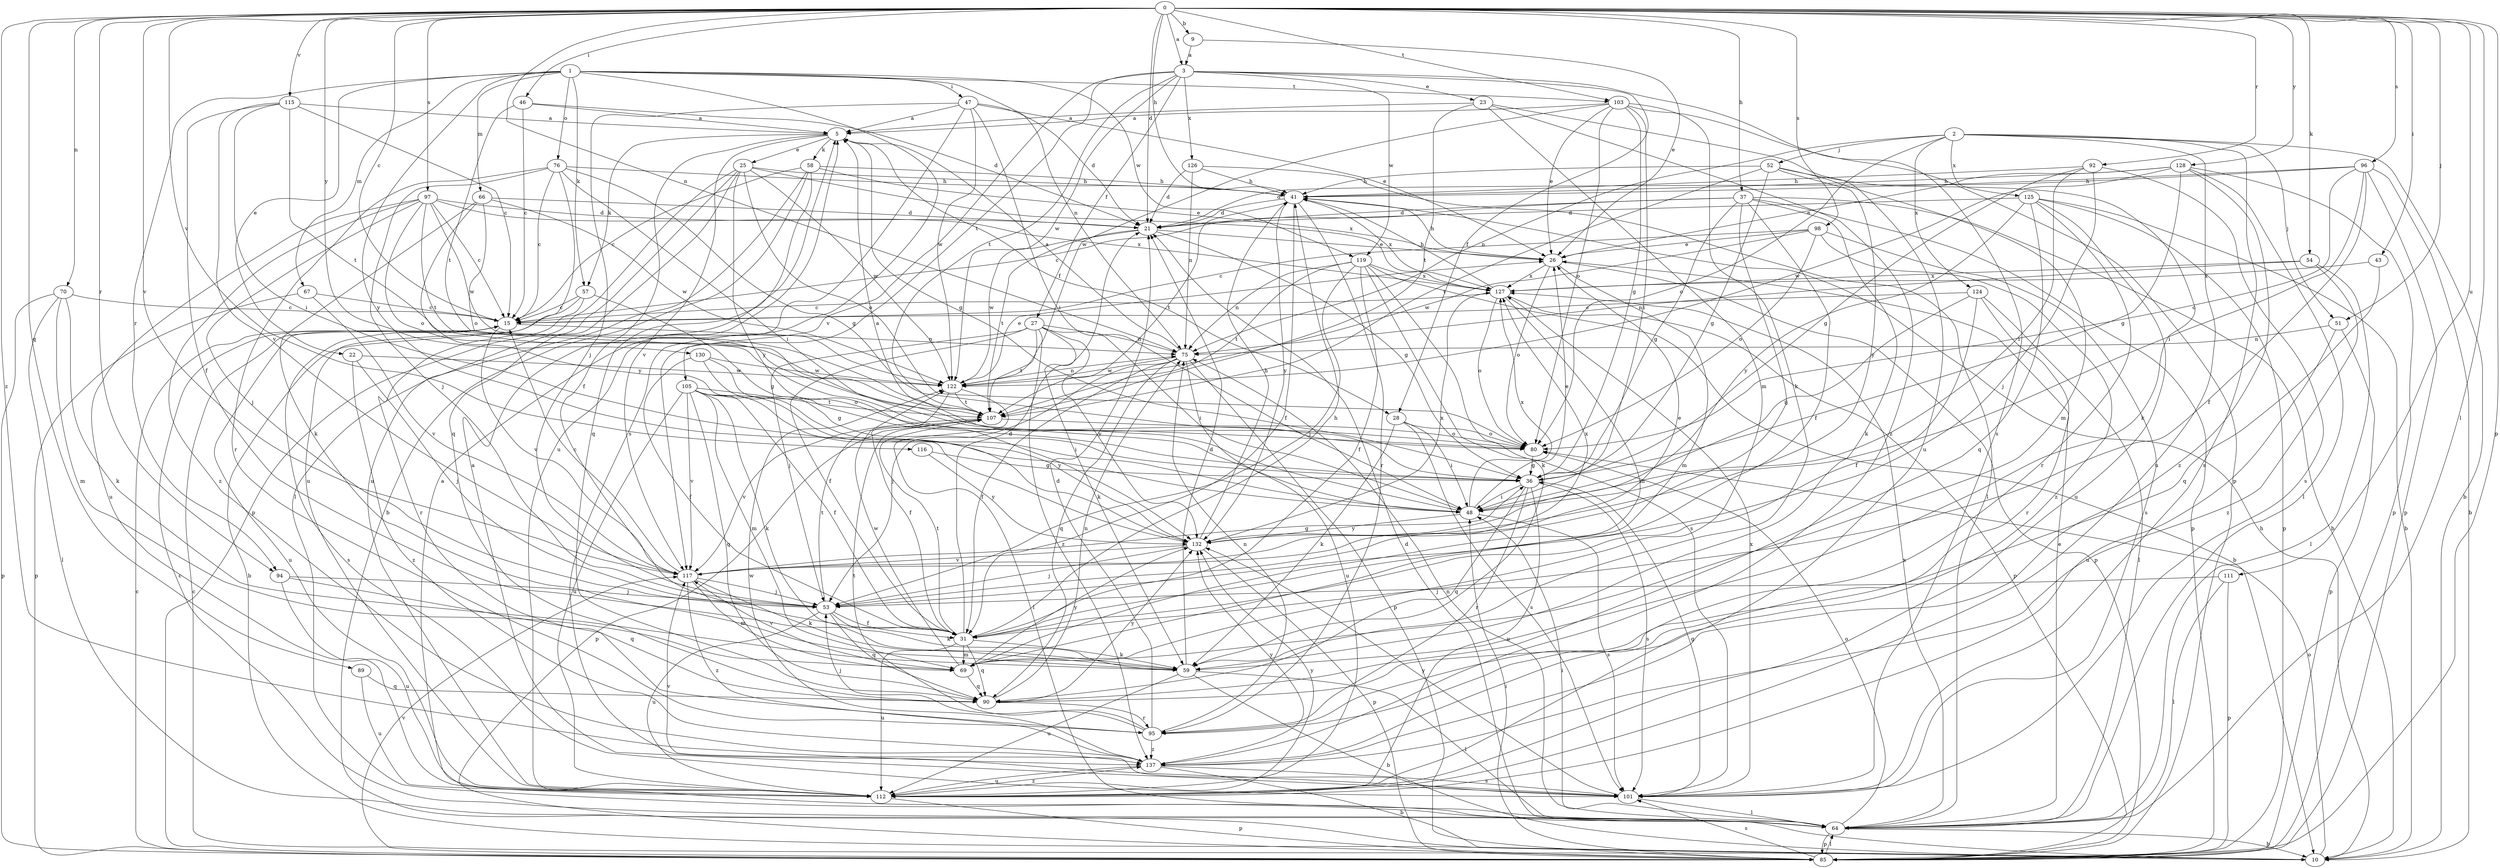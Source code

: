strict digraph  {
0;
1;
2;
3;
5;
9;
10;
15;
21;
22;
23;
25;
26;
27;
28;
31;
36;
37;
41;
43;
46;
47;
48;
51;
52;
53;
54;
57;
58;
59;
64;
66;
67;
69;
70;
75;
76;
80;
85;
89;
90;
92;
94;
95;
96;
97;
98;
101;
103;
105;
107;
111;
112;
115;
116;
117;
119;
122;
124;
125;
126;
127;
128;
130;
132;
137;
0 -> 3  [label=a];
0 -> 9  [label=b];
0 -> 15  [label=c];
0 -> 21  [label=d];
0 -> 37  [label=h];
0 -> 41  [label=h];
0 -> 43  [label=i];
0 -> 46  [label=i];
0 -> 51  [label=j];
0 -> 54  [label=k];
0 -> 64  [label=l];
0 -> 70  [label=n];
0 -> 75  [label=n];
0 -> 85  [label=p];
0 -> 89  [label=q];
0 -> 92  [label=r];
0 -> 94  [label=r];
0 -> 96  [label=s];
0 -> 97  [label=s];
0 -> 98  [label=s];
0 -> 103  [label=t];
0 -> 111  [label=u];
0 -> 115  [label=v];
0 -> 116  [label=v];
0 -> 117  [label=v];
0 -> 128  [label=y];
0 -> 130  [label=y];
0 -> 137  [label=z];
1 -> 22  [label=e];
1 -> 47  [label=i];
1 -> 57  [label=k];
1 -> 66  [label=m];
1 -> 67  [label=m];
1 -> 75  [label=n];
1 -> 76  [label=o];
1 -> 94  [label=r];
1 -> 101  [label=s];
1 -> 103  [label=t];
1 -> 119  [label=w];
1 -> 132  [label=y];
2 -> 10  [label=b];
2 -> 51  [label=j];
2 -> 52  [label=j];
2 -> 75  [label=n];
2 -> 80  [label=o];
2 -> 101  [label=s];
2 -> 112  [label=u];
2 -> 124  [label=x];
2 -> 125  [label=x];
3 -> 23  [label=e];
3 -> 27  [label=f];
3 -> 28  [label=f];
3 -> 101  [label=s];
3 -> 105  [label=t];
3 -> 107  [label=t];
3 -> 117  [label=v];
3 -> 119  [label=w];
3 -> 122  [label=w];
3 -> 126  [label=x];
5 -> 25  [label=e];
5 -> 28  [label=f];
5 -> 31  [label=f];
5 -> 36  [label=g];
5 -> 57  [label=k];
5 -> 58  [label=k];
5 -> 117  [label=v];
9 -> 3  [label=a];
9 -> 26  [label=e];
10 -> 15  [label=c];
10 -> 21  [label=d];
10 -> 41  [label=h];
10 -> 80  [label=o];
15 -> 75  [label=n];
15 -> 101  [label=s];
15 -> 112  [label=u];
15 -> 117  [label=v];
21 -> 26  [label=e];
21 -> 36  [label=g];
21 -> 107  [label=t];
21 -> 122  [label=w];
22 -> 53  [label=j];
22 -> 122  [label=w];
22 -> 137  [label=z];
23 -> 5  [label=a];
23 -> 69  [label=m];
23 -> 107  [label=t];
23 -> 112  [label=u];
23 -> 137  [label=z];
25 -> 41  [label=h];
25 -> 80  [label=o];
25 -> 85  [label=p];
25 -> 90  [label=q];
25 -> 112  [label=u];
25 -> 122  [label=w];
25 -> 127  [label=x];
25 -> 132  [label=y];
26 -> 41  [label=h];
26 -> 69  [label=m];
26 -> 80  [label=o];
26 -> 85  [label=p];
26 -> 127  [label=x];
27 -> 31  [label=f];
27 -> 48  [label=i];
27 -> 53  [label=j];
27 -> 59  [label=k];
27 -> 75  [label=n];
27 -> 107  [label=t];
27 -> 132  [label=y];
27 -> 137  [label=z];
28 -> 48  [label=i];
28 -> 59  [label=k];
28 -> 80  [label=o];
28 -> 101  [label=s];
31 -> 21  [label=d];
31 -> 41  [label=h];
31 -> 59  [label=k];
31 -> 69  [label=m];
31 -> 90  [label=q];
31 -> 107  [label=t];
31 -> 112  [label=u];
36 -> 48  [label=i];
36 -> 90  [label=q];
36 -> 95  [label=r];
36 -> 101  [label=s];
36 -> 112  [label=u];
37 -> 10  [label=b];
37 -> 15  [label=c];
37 -> 21  [label=d];
37 -> 31  [label=f];
37 -> 36  [label=g];
37 -> 53  [label=j];
37 -> 59  [label=k];
37 -> 85  [label=p];
41 -> 21  [label=d];
41 -> 31  [label=f];
41 -> 95  [label=r];
41 -> 107  [label=t];
41 -> 127  [label=x];
41 -> 132  [label=y];
43 -> 90  [label=q];
43 -> 127  [label=x];
46 -> 5  [label=a];
46 -> 15  [label=c];
46 -> 21  [label=d];
46 -> 107  [label=t];
47 -> 5  [label=a];
47 -> 21  [label=d];
47 -> 26  [label=e];
47 -> 48  [label=i];
47 -> 53  [label=j];
47 -> 112  [label=u];
47 -> 122  [label=w];
48 -> 5  [label=a];
48 -> 26  [label=e];
48 -> 101  [label=s];
48 -> 127  [label=x];
48 -> 132  [label=y];
51 -> 75  [label=n];
51 -> 85  [label=p];
51 -> 112  [label=u];
52 -> 36  [label=g];
52 -> 41  [label=h];
52 -> 59  [label=k];
52 -> 69  [label=m];
52 -> 107  [label=t];
52 -> 132  [label=y];
53 -> 31  [label=f];
53 -> 59  [label=k];
53 -> 90  [label=q];
53 -> 107  [label=t];
53 -> 112  [label=u];
54 -> 64  [label=l];
54 -> 75  [label=n];
54 -> 127  [label=x];
54 -> 137  [label=z];
57 -> 10  [label=b];
57 -> 15  [label=c];
57 -> 36  [label=g];
57 -> 95  [label=r];
58 -> 10  [label=b];
58 -> 15  [label=c];
58 -> 26  [label=e];
58 -> 41  [label=h];
58 -> 64  [label=l];
58 -> 90  [label=q];
59 -> 10  [label=b];
59 -> 21  [label=d];
59 -> 64  [label=l];
59 -> 112  [label=u];
64 -> 5  [label=a];
64 -> 10  [label=b];
64 -> 15  [label=c];
64 -> 26  [label=e];
64 -> 48  [label=i];
64 -> 75  [label=n];
64 -> 80  [label=o];
64 -> 85  [label=p];
64 -> 127  [label=x];
66 -> 21  [label=d];
66 -> 59  [label=k];
66 -> 80  [label=o];
66 -> 122  [label=w];
66 -> 132  [label=y];
67 -> 15  [label=c];
67 -> 85  [label=p];
67 -> 117  [label=v];
69 -> 90  [label=q];
69 -> 117  [label=v];
69 -> 122  [label=w];
69 -> 132  [label=y];
70 -> 15  [label=c];
70 -> 59  [label=k];
70 -> 64  [label=l];
70 -> 69  [label=m];
70 -> 85  [label=p];
75 -> 5  [label=a];
75 -> 31  [label=f];
75 -> 53  [label=j];
75 -> 85  [label=p];
75 -> 90  [label=q];
75 -> 112  [label=u];
75 -> 122  [label=w];
76 -> 15  [label=c];
76 -> 36  [label=g];
76 -> 41  [label=h];
76 -> 48  [label=i];
76 -> 53  [label=j];
76 -> 95  [label=r];
76 -> 112  [label=u];
80 -> 36  [label=g];
85 -> 15  [label=c];
85 -> 48  [label=i];
85 -> 64  [label=l];
85 -> 101  [label=s];
85 -> 117  [label=v];
89 -> 90  [label=q];
89 -> 112  [label=u];
90 -> 75  [label=n];
90 -> 95  [label=r];
90 -> 132  [label=y];
92 -> 36  [label=g];
92 -> 41  [label=h];
92 -> 48  [label=i];
92 -> 53  [label=j];
92 -> 101  [label=s];
94 -> 53  [label=j];
94 -> 90  [label=q];
94 -> 112  [label=u];
95 -> 21  [label=d];
95 -> 53  [label=j];
95 -> 75  [label=n];
95 -> 107  [label=t];
95 -> 137  [label=z];
96 -> 10  [label=b];
96 -> 21  [label=d];
96 -> 31  [label=f];
96 -> 41  [label=h];
96 -> 48  [label=i];
96 -> 80  [label=o];
96 -> 85  [label=p];
97 -> 15  [label=c];
97 -> 21  [label=d];
97 -> 53  [label=j];
97 -> 80  [label=o];
97 -> 107  [label=t];
97 -> 112  [label=u];
97 -> 122  [label=w];
97 -> 127  [label=x];
97 -> 137  [label=z];
98 -> 15  [label=c];
98 -> 26  [label=e];
98 -> 80  [label=o];
98 -> 101  [label=s];
98 -> 122  [label=w];
98 -> 137  [label=z];
101 -> 5  [label=a];
101 -> 36  [label=g];
101 -> 64  [label=l];
101 -> 117  [label=v];
101 -> 127  [label=x];
101 -> 132  [label=y];
103 -> 5  [label=a];
103 -> 26  [label=e];
103 -> 36  [label=g];
103 -> 48  [label=i];
103 -> 59  [label=k];
103 -> 80  [label=o];
103 -> 85  [label=p];
103 -> 122  [label=w];
105 -> 31  [label=f];
105 -> 48  [label=i];
105 -> 59  [label=k];
105 -> 69  [label=m];
105 -> 90  [label=q];
105 -> 107  [label=t];
105 -> 112  [label=u];
105 -> 117  [label=v];
105 -> 132  [label=y];
107 -> 80  [label=o];
107 -> 85  [label=p];
107 -> 117  [label=v];
111 -> 53  [label=j];
111 -> 64  [label=l];
111 -> 85  [label=p];
112 -> 85  [label=p];
112 -> 132  [label=y];
112 -> 137  [label=z];
115 -> 5  [label=a];
115 -> 15  [label=c];
115 -> 31  [label=f];
115 -> 48  [label=i];
115 -> 107  [label=t];
115 -> 117  [label=v];
116 -> 36  [label=g];
116 -> 132  [label=y];
117 -> 15  [label=c];
117 -> 26  [label=e];
117 -> 36  [label=g];
117 -> 53  [label=j];
117 -> 59  [label=k];
117 -> 69  [label=m];
117 -> 127  [label=x];
117 -> 137  [label=z];
119 -> 10  [label=b];
119 -> 31  [label=f];
119 -> 53  [label=j];
119 -> 59  [label=k];
119 -> 75  [label=n];
119 -> 101  [label=s];
119 -> 107  [label=t];
119 -> 127  [label=x];
122 -> 26  [label=e];
122 -> 31  [label=f];
122 -> 64  [label=l];
122 -> 75  [label=n];
122 -> 107  [label=t];
124 -> 15  [label=c];
124 -> 31  [label=f];
124 -> 48  [label=i];
124 -> 64  [label=l];
124 -> 95  [label=r];
125 -> 10  [label=b];
125 -> 21  [label=d];
125 -> 85  [label=p];
125 -> 90  [label=q];
125 -> 95  [label=r];
125 -> 112  [label=u];
125 -> 132  [label=y];
126 -> 21  [label=d];
126 -> 41  [label=h];
126 -> 64  [label=l];
126 -> 75  [label=n];
127 -> 15  [label=c];
127 -> 41  [label=h];
127 -> 69  [label=m];
127 -> 80  [label=o];
127 -> 85  [label=p];
128 -> 26  [label=e];
128 -> 36  [label=g];
128 -> 41  [label=h];
128 -> 64  [label=l];
128 -> 85  [label=p];
128 -> 122  [label=w];
128 -> 137  [label=z];
130 -> 31  [label=f];
130 -> 36  [label=g];
130 -> 80  [label=o];
130 -> 122  [label=w];
132 -> 41  [label=h];
132 -> 53  [label=j];
132 -> 85  [label=p];
132 -> 117  [label=v];
132 -> 127  [label=x];
137 -> 10  [label=b];
137 -> 101  [label=s];
137 -> 112  [label=u];
137 -> 122  [label=w];
137 -> 132  [label=y];
}

